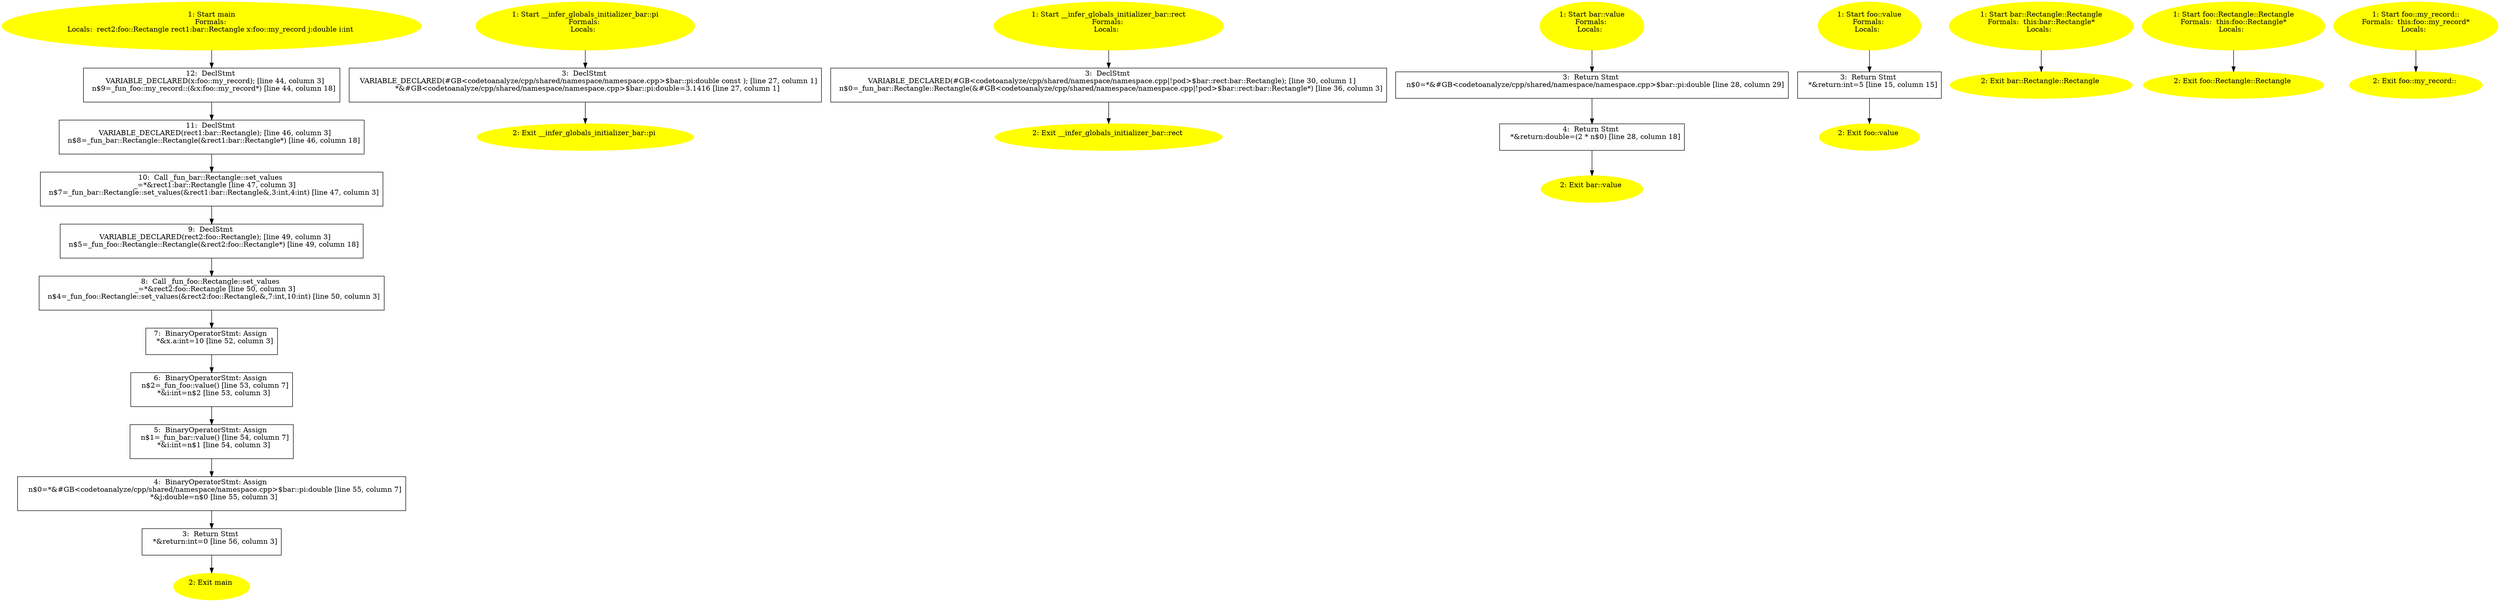 /* @generated */
digraph cfg {
"main.fad58de7366495db4650cfefac2fcd61_1" [label="1: Start main\nFormals: \nLocals:  rect2:foo::Rectangle rect1:bar::Rectangle x:foo::my_record j:double i:int \n  " color=yellow style=filled]
	

	 "main.fad58de7366495db4650cfefac2fcd61_1" -> "main.fad58de7366495db4650cfefac2fcd61_12" ;
"main.fad58de7366495db4650cfefac2fcd61_2" [label="2: Exit main \n  " color=yellow style=filled]
	

"main.fad58de7366495db4650cfefac2fcd61_3" [label="3:  Return Stmt \n   *&return:int=0 [line 56, column 3]\n " shape="box"]
	

	 "main.fad58de7366495db4650cfefac2fcd61_3" -> "main.fad58de7366495db4650cfefac2fcd61_2" ;
"main.fad58de7366495db4650cfefac2fcd61_4" [label="4:  BinaryOperatorStmt: Assign \n   n$0=*&#GB<codetoanalyze/cpp/shared/namespace/namespace.cpp>$bar::pi:double [line 55, column 7]\n  *&j:double=n$0 [line 55, column 3]\n " shape="box"]
	

	 "main.fad58de7366495db4650cfefac2fcd61_4" -> "main.fad58de7366495db4650cfefac2fcd61_3" ;
"main.fad58de7366495db4650cfefac2fcd61_5" [label="5:  BinaryOperatorStmt: Assign \n   n$1=_fun_bar::value() [line 54, column 7]\n  *&i:int=n$1 [line 54, column 3]\n " shape="box"]
	

	 "main.fad58de7366495db4650cfefac2fcd61_5" -> "main.fad58de7366495db4650cfefac2fcd61_4" ;
"main.fad58de7366495db4650cfefac2fcd61_6" [label="6:  BinaryOperatorStmt: Assign \n   n$2=_fun_foo::value() [line 53, column 7]\n  *&i:int=n$2 [line 53, column 3]\n " shape="box"]
	

	 "main.fad58de7366495db4650cfefac2fcd61_6" -> "main.fad58de7366495db4650cfefac2fcd61_5" ;
"main.fad58de7366495db4650cfefac2fcd61_7" [label="7:  BinaryOperatorStmt: Assign \n   *&x.a:int=10 [line 52, column 3]\n " shape="box"]
	

	 "main.fad58de7366495db4650cfefac2fcd61_7" -> "main.fad58de7366495db4650cfefac2fcd61_6" ;
"main.fad58de7366495db4650cfefac2fcd61_8" [label="8:  Call _fun_foo::Rectangle::set_values \n   _=*&rect2:foo::Rectangle [line 50, column 3]\n  n$4=_fun_foo::Rectangle::set_values(&rect2:foo::Rectangle&,7:int,10:int) [line 50, column 3]\n " shape="box"]
	

	 "main.fad58de7366495db4650cfefac2fcd61_8" -> "main.fad58de7366495db4650cfefac2fcd61_7" ;
"main.fad58de7366495db4650cfefac2fcd61_9" [label="9:  DeclStmt \n   VARIABLE_DECLARED(rect2:foo::Rectangle); [line 49, column 3]\n  n$5=_fun_foo::Rectangle::Rectangle(&rect2:foo::Rectangle*) [line 49, column 18]\n " shape="box"]
	

	 "main.fad58de7366495db4650cfefac2fcd61_9" -> "main.fad58de7366495db4650cfefac2fcd61_8" ;
"main.fad58de7366495db4650cfefac2fcd61_10" [label="10:  Call _fun_bar::Rectangle::set_values \n   _=*&rect1:bar::Rectangle [line 47, column 3]\n  n$7=_fun_bar::Rectangle::set_values(&rect1:bar::Rectangle&,3:int,4:int) [line 47, column 3]\n " shape="box"]
	

	 "main.fad58de7366495db4650cfefac2fcd61_10" -> "main.fad58de7366495db4650cfefac2fcd61_9" ;
"main.fad58de7366495db4650cfefac2fcd61_11" [label="11:  DeclStmt \n   VARIABLE_DECLARED(rect1:bar::Rectangle); [line 46, column 3]\n  n$8=_fun_bar::Rectangle::Rectangle(&rect1:bar::Rectangle*) [line 46, column 18]\n " shape="box"]
	

	 "main.fad58de7366495db4650cfefac2fcd61_11" -> "main.fad58de7366495db4650cfefac2fcd61_10" ;
"main.fad58de7366495db4650cfefac2fcd61_12" [label="12:  DeclStmt \n   VARIABLE_DECLARED(x:foo::my_record); [line 44, column 3]\n  n$9=_fun_foo::my_record::(&x:foo::my_record*) [line 44, column 18]\n " shape="box"]
	

	 "main.fad58de7366495db4650cfefac2fcd61_12" -> "main.fad58de7366495db4650cfefac2fcd61_11" ;
"pi#__infer_globals_initializer_bar.1155d696836634e07d40a8f71831e209_1" [label="1: Start __infer_globals_initializer_bar::pi\nFormals: \nLocals:  \n  " color=yellow style=filled]
	

	 "pi#__infer_globals_initializer_bar.1155d696836634e07d40a8f71831e209_1" -> "pi#__infer_globals_initializer_bar.1155d696836634e07d40a8f71831e209_3" ;
"pi#__infer_globals_initializer_bar.1155d696836634e07d40a8f71831e209_2" [label="2: Exit __infer_globals_initializer_bar::pi \n  " color=yellow style=filled]
	

"pi#__infer_globals_initializer_bar.1155d696836634e07d40a8f71831e209_3" [label="3:  DeclStmt \n   VARIABLE_DECLARED(#GB<codetoanalyze/cpp/shared/namespace/namespace.cpp>$bar::pi:double const ); [line 27, column 1]\n  *&#GB<codetoanalyze/cpp/shared/namespace/namespace.cpp>$bar::pi:double=3.1416 [line 27, column 1]\n " shape="box"]
	

	 "pi#__infer_globals_initializer_bar.1155d696836634e07d40a8f71831e209_3" -> "pi#__infer_globals_initializer_bar.1155d696836634e07d40a8f71831e209_2" ;
"rect#__infer_globals_initializer_bar.4a1fbff7dd04d46c33088cc2bed92914_1" [label="1: Start __infer_globals_initializer_bar::rect\nFormals: \nLocals:  \n  " color=yellow style=filled]
	

	 "rect#__infer_globals_initializer_bar.4a1fbff7dd04d46c33088cc2bed92914_1" -> "rect#__infer_globals_initializer_bar.4a1fbff7dd04d46c33088cc2bed92914_3" ;
"rect#__infer_globals_initializer_bar.4a1fbff7dd04d46c33088cc2bed92914_2" [label="2: Exit __infer_globals_initializer_bar::rect \n  " color=yellow style=filled]
	

"rect#__infer_globals_initializer_bar.4a1fbff7dd04d46c33088cc2bed92914_3" [label="3:  DeclStmt \n   VARIABLE_DECLARED(#GB<codetoanalyze/cpp/shared/namespace/namespace.cpp|!pod>$bar::rect:bar::Rectangle); [line 30, column 1]\n  n$0=_fun_bar::Rectangle::Rectangle(&#GB<codetoanalyze/cpp/shared/namespace/namespace.cpp|!pod>$bar::rect:bar::Rectangle*) [line 36, column 3]\n " shape="box"]
	

	 "rect#__infer_globals_initializer_bar.4a1fbff7dd04d46c33088cc2bed92914_3" -> "rect#__infer_globals_initializer_bar.4a1fbff7dd04d46c33088cc2bed92914_2" ;
"value#bar#16302148298864778751.e55afab5e7523c08687d7e6558d5dad5_1" [label="1: Start bar::value\nFormals: \nLocals:  \n  " color=yellow style=filled]
	

	 "value#bar#16302148298864778751.e55afab5e7523c08687d7e6558d5dad5_1" -> "value#bar#16302148298864778751.e55afab5e7523c08687d7e6558d5dad5_3" ;
"value#bar#16302148298864778751.e55afab5e7523c08687d7e6558d5dad5_2" [label="2: Exit bar::value \n  " color=yellow style=filled]
	

"value#bar#16302148298864778751.e55afab5e7523c08687d7e6558d5dad5_3" [label="3:  Return Stmt \n   n$0=*&#GB<codetoanalyze/cpp/shared/namespace/namespace.cpp>$bar::pi:double [line 28, column 29]\n " shape="box"]
	

	 "value#bar#16302148298864778751.e55afab5e7523c08687d7e6558d5dad5_3" -> "value#bar#16302148298864778751.e55afab5e7523c08687d7e6558d5dad5_4" ;
"value#bar#16302148298864778751.e55afab5e7523c08687d7e6558d5dad5_4" [label="4:  Return Stmt \n   *&return:double=(2 * n$0) [line 28, column 18]\n " shape="box"]
	

	 "value#bar#16302148298864778751.e55afab5e7523c08687d7e6558d5dad5_4" -> "value#bar#16302148298864778751.e55afab5e7523c08687d7e6558d5dad5_2" ;
"value#foo#118977410660901546.9623db3632a56e3cb17951602d147a29_1" [label="1: Start foo::value\nFormals: \nLocals:  \n  " color=yellow style=filled]
	

	 "value#foo#118977410660901546.9623db3632a56e3cb17951602d147a29_1" -> "value#foo#118977410660901546.9623db3632a56e3cb17951602d147a29_3" ;
"value#foo#118977410660901546.9623db3632a56e3cb17951602d147a29_2" [label="2: Exit foo::value \n  " color=yellow style=filled]
	

"value#foo#118977410660901546.9623db3632a56e3cb17951602d147a29_3" [label="3:  Return Stmt \n   *&return:int=5 [line 15, column 15]\n " shape="box"]
	

	 "value#foo#118977410660901546.9623db3632a56e3cb17951602d147a29_3" -> "value#foo#118977410660901546.9623db3632a56e3cb17951602d147a29_2" ;
"Rectangle#Rectangle#bar#{18069594444543445582}.883c7d8d590bc4cfe77875caba8a1ba0_1" [label="1: Start bar::Rectangle::Rectangle\nFormals:  this:bar::Rectangle*\nLocals:  \n  " color=yellow style=filled]
	

	 "Rectangle#Rectangle#bar#{18069594444543445582}.883c7d8d590bc4cfe77875caba8a1ba0_1" -> "Rectangle#Rectangle#bar#{18069594444543445582}.883c7d8d590bc4cfe77875caba8a1ba0_2" ;
"Rectangle#Rectangle#bar#{18069594444543445582}.883c7d8d590bc4cfe77875caba8a1ba0_2" [label="2: Exit bar::Rectangle::Rectangle \n  " color=yellow style=filled]
	

"Rectangle#Rectangle#foo#{6701516798176187835}.dc8f32758033179155ff166aa8f83896_1" [label="1: Start foo::Rectangle::Rectangle\nFormals:  this:foo::Rectangle*\nLocals:  \n  " color=yellow style=filled]
	

	 "Rectangle#Rectangle#foo#{6701516798176187835}.dc8f32758033179155ff166aa8f83896_1" -> "Rectangle#Rectangle#foo#{6701516798176187835}.dc8f32758033179155ff166aa8f83896_2" ;
"Rectangle#Rectangle#foo#{6701516798176187835}.dc8f32758033179155ff166aa8f83896_2" [label="2: Exit foo::Rectangle::Rectangle \n  " color=yellow style=filled]
	

"#my_record#foo#{31826141479385232}.d2da7dac332d9b22183ba06fa80eaa20_1" [label="1: Start foo::my_record::\nFormals:  this:foo::my_record*\nLocals:  \n  " color=yellow style=filled]
	

	 "#my_record#foo#{31826141479385232}.d2da7dac332d9b22183ba06fa80eaa20_1" -> "#my_record#foo#{31826141479385232}.d2da7dac332d9b22183ba06fa80eaa20_2" ;
"#my_record#foo#{31826141479385232}.d2da7dac332d9b22183ba06fa80eaa20_2" [label="2: Exit foo::my_record:: \n  " color=yellow style=filled]
	

}
